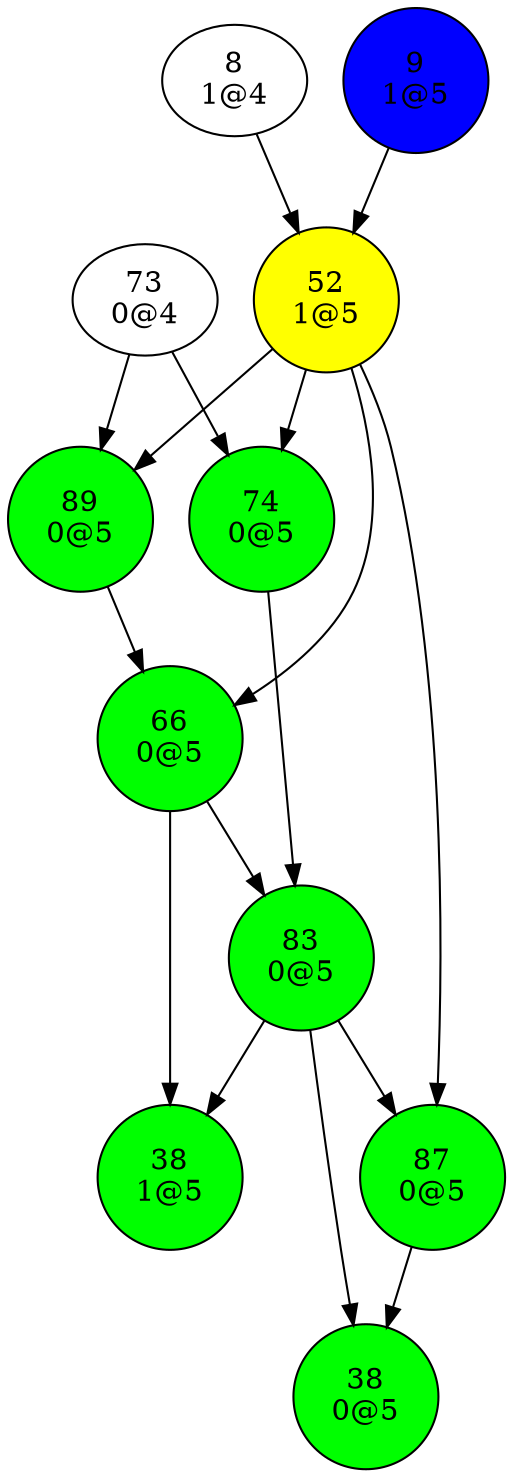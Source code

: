 digraph {
"8
1@4"->"52
1@5";
"9
1@5"->"52
1@5";
"38
0@5";
"38
1@5";
"52
1@5"->"66
0@5";
"52
1@5"->"74
0@5";
"52
1@5"->"87
0@5";
"52
1@5"->"89
0@5";
"66
0@5"->"38
1@5";
"66
0@5"->"83
0@5";
"73
0@4"->"74
0@5";
"73
0@4"->"89
0@5";
"74
0@5"->"83
0@5";
"83
0@5"->"38
0@5";
"83
0@5"->"38
1@5";
"83
0@5"->"87
0@5";
"87
0@5"->"38
0@5";
"89
0@5"->"66
0@5";
"9
1@5"[shape=circle, style=filled, fillcolor=blue];
"38
0@5"[shape=circle, style=filled, fillcolor=green];
"38
1@5"[shape=circle, style=filled, fillcolor=green];
"52
1@5"[shape=circle, style=filled, fillcolor=yellow];
"66
0@5"[shape=circle, style=filled, fillcolor=green];
"74
0@5"[shape=circle, style=filled, fillcolor=green];
"83
0@5"[shape=circle, style=filled, fillcolor=green];
"87
0@5"[shape=circle, style=filled, fillcolor=green];
"89
0@5"[shape=circle, style=filled, fillcolor=green];
}